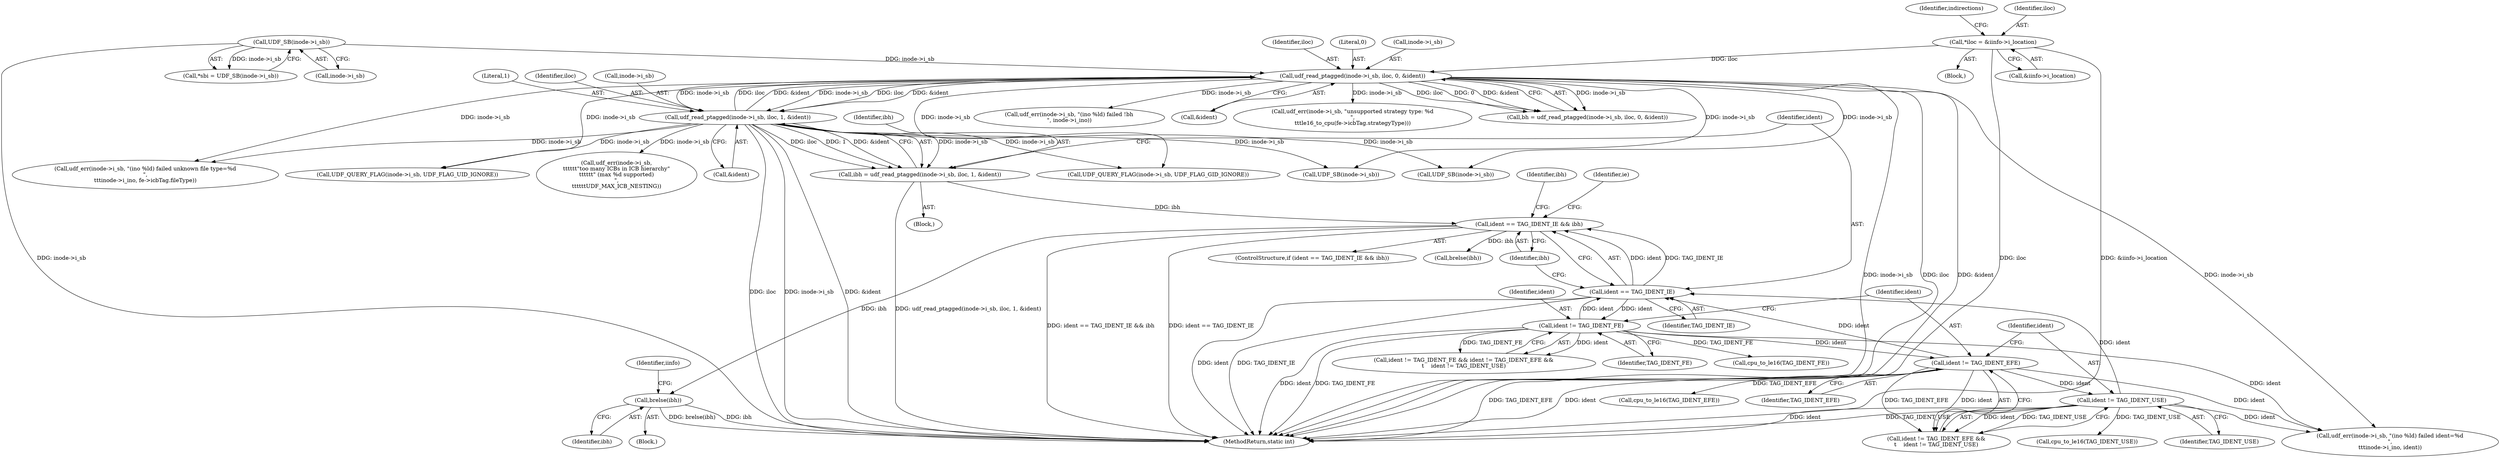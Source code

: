 digraph "0_linux_23b133bdc452aa441fcb9b82cbf6dd05cfd342d0@pointer" {
"1000297" [label="(Call,brelse(ibh))"];
"1000267" [label="(Call,ident == TAG_IDENT_IE && ibh)"];
"1000268" [label="(Call,ident == TAG_IDENT_IE)"];
"1000217" [label="(Call,ident != TAG_IDENT_USE)"];
"1000214" [label="(Call,ident != TAG_IDENT_EFE)"];
"1000210" [label="(Call,ident != TAG_IDENT_FE)"];
"1000256" [label="(Call,ibh = udf_read_ptagged(inode->i_sb, iloc, 1, &ident))"];
"1000258" [label="(Call,udf_read_ptagged(inode->i_sb, iloc, 1, &ident))"];
"1000185" [label="(Call,udf_read_ptagged(inode->i_sb, iloc, 0, &ident))"];
"1000127" [label="(Call,UDF_SB(inode->i_sb))"];
"1000132" [label="(Call,*iloc = &iinfo->i_location)"];
"1000197" [label="(Call,udf_err(inode->i_sb, \"(ino %ld) failed !bh\n\", inode->i_ino))"];
"1000325" [label="(Identifier,ibh)"];
"1000128" [label="(Call,inode->i_sb)"];
"1000221" [label="(Call,udf_err(inode->i_sb, \"(ino %ld) failed ident=%d\n\",\n\t\t\tinode->i_ino, ident))"];
"1000258" [label="(Call,udf_read_ptagged(inode->i_sb, iloc, 1, &ident))"];
"1000267" [label="(Call,ident == TAG_IDENT_IE && ibh)"];
"1000314" [label="(Call,udf_err(inode->i_sb,\n\t\t\t\t\t\t\"too many ICBs in ICB hierarchy\"\n\t\t\t\t\t\t\" (max %d supported)\n\",\n\t\t\t\t\t\tUDF_MAX_ICB_NESTING))"];
"1001170" [label="(Call,udf_err(inode->i_sb, \"(ino %ld) failed unknown file type=%d\n\",\n\t\t\tinode->i_ino, fe->icbTag.fileType))"];
"1000257" [label="(Identifier,ibh)"];
"1000191" [label="(Call,&ident)"];
"1000186" [label="(Call,inode->i_sb)"];
"1000297" [label="(Call,brelse(ibh))"];
"1000256" [label="(Call,ibh = udf_read_ptagged(inode->i_sb, iloc, 1, &ident))"];
"1000270" [label="(Identifier,TAG_IDENT_IE)"];
"1000212" [label="(Identifier,TAG_IDENT_FE)"];
"1000215" [label="(Identifier,ident)"];
"1000111" [label="(Block,)"];
"1000213" [label="(Call,ident != TAG_IDENT_EFE &&\n\t    ident != TAG_IDENT_USE)"];
"1000141" [label="(Identifier,indirections)"];
"1000210" [label="(Call,ident != TAG_IDENT_FE)"];
"1000466" [label="(Call,cpu_to_le16(TAG_IDENT_FE))"];
"1000189" [label="(Identifier,iloc)"];
"1000190" [label="(Literal,0)"];
"1000219" [label="(Identifier,TAG_IDENT_USE)"];
"1000418" [label="(Call,cpu_to_le16(TAG_IDENT_EFE))"];
"1000337" [label="(Call,udf_err(inode->i_sb, \"unsupported strategy type: %d\n\",\n\t\t\tle16_to_cpu(fe->icbTag.strategyType)))"];
"1000271" [label="(Identifier,ibh)"];
"1000214" [label="(Call,ident != TAG_IDENT_EFE)"];
"1001231" [label="(MethodReturn,static int)"];
"1000216" [label="(Identifier,TAG_IDENT_EFE)"];
"1000298" [label="(Identifier,ibh)"];
"1000591" [label="(Call,UDF_QUERY_FLAG(inode->i_sb, UDF_FLAG_UID_IGNORE))"];
"1000264" [label="(Call,&ident)"];
"1000211" [label="(Identifier,ident)"];
"1000183" [label="(Call,bh = udf_read_ptagged(inode->i_sb, iloc, 0, &ident))"];
"1000217" [label="(Call,ident != TAG_IDENT_USE)"];
"1000133" [label="(Identifier,iloc)"];
"1000266" [label="(ControlStructure,if (ident == TAG_IDENT_IE && ibh))"];
"1000125" [label="(Call,*sbi = UDF_SB(inode->i_sb))"];
"1000127" [label="(Call,UDF_SB(inode->i_sb))"];
"1000514" [label="(Call,cpu_to_le16(TAG_IDENT_USE))"];
"1000269" [label="(Identifier,ident)"];
"1000268" [label="(Call,ident == TAG_IDENT_IE)"];
"1000263" [label="(Literal,1)"];
"1000625" [label="(Call,UDF_QUERY_FLAG(inode->i_sb, UDF_FLAG_GID_IGNORE))"];
"1000134" [label="(Call,&iinfo->i_location)"];
"1000132" [label="(Call,*iloc = &iinfo->i_location)"];
"1000276" [label="(Identifier,ie)"];
"1000218" [label="(Identifier,ident)"];
"1000209" [label="(Call,ident != TAG_IDENT_FE && ident != TAG_IDENT_EFE &&\n\t    ident != TAG_IDENT_USE)"];
"1000640" [label="(Call,UDF_SB(inode->i_sb))"];
"1000259" [label="(Call,inode->i_sb)"];
"1000606" [label="(Call,UDF_SB(inode->i_sb))"];
"1000185" [label="(Call,udf_read_ptagged(inode->i_sb, iloc, 0, &ident))"];
"1000262" [label="(Identifier,iloc)"];
"1000302" [label="(Identifier,iinfo)"];
"1000324" [label="(Call,brelse(ibh))"];
"1000296" [label="(Block,)"];
"1000254" [label="(Block,)"];
"1000297" -> "1000296"  [label="AST: "];
"1000297" -> "1000298"  [label="CFG: "];
"1000298" -> "1000297"  [label="AST: "];
"1000302" -> "1000297"  [label="CFG: "];
"1000297" -> "1001231"  [label="DDG: ibh"];
"1000297" -> "1001231"  [label="DDG: brelse(ibh)"];
"1000267" -> "1000297"  [label="DDG: ibh"];
"1000267" -> "1000266"  [label="AST: "];
"1000267" -> "1000268"  [label="CFG: "];
"1000267" -> "1000271"  [label="CFG: "];
"1000268" -> "1000267"  [label="AST: "];
"1000271" -> "1000267"  [label="AST: "];
"1000276" -> "1000267"  [label="CFG: "];
"1000325" -> "1000267"  [label="CFG: "];
"1000267" -> "1001231"  [label="DDG: ident == TAG_IDENT_IE"];
"1000267" -> "1001231"  [label="DDG: ident == TAG_IDENT_IE && ibh"];
"1000268" -> "1000267"  [label="DDG: ident"];
"1000268" -> "1000267"  [label="DDG: TAG_IDENT_IE"];
"1000256" -> "1000267"  [label="DDG: ibh"];
"1000267" -> "1000324"  [label="DDG: ibh"];
"1000268" -> "1000270"  [label="CFG: "];
"1000269" -> "1000268"  [label="AST: "];
"1000270" -> "1000268"  [label="AST: "];
"1000271" -> "1000268"  [label="CFG: "];
"1000268" -> "1001231"  [label="DDG: ident"];
"1000268" -> "1001231"  [label="DDG: TAG_IDENT_IE"];
"1000268" -> "1000210"  [label="DDG: ident"];
"1000217" -> "1000268"  [label="DDG: ident"];
"1000210" -> "1000268"  [label="DDG: ident"];
"1000214" -> "1000268"  [label="DDG: ident"];
"1000217" -> "1000213"  [label="AST: "];
"1000217" -> "1000219"  [label="CFG: "];
"1000218" -> "1000217"  [label="AST: "];
"1000219" -> "1000217"  [label="AST: "];
"1000213" -> "1000217"  [label="CFG: "];
"1000217" -> "1001231"  [label="DDG: TAG_IDENT_USE"];
"1000217" -> "1001231"  [label="DDG: ident"];
"1000217" -> "1000213"  [label="DDG: ident"];
"1000217" -> "1000213"  [label="DDG: TAG_IDENT_USE"];
"1000214" -> "1000217"  [label="DDG: ident"];
"1000217" -> "1000221"  [label="DDG: ident"];
"1000217" -> "1000514"  [label="DDG: TAG_IDENT_USE"];
"1000214" -> "1000213"  [label="AST: "];
"1000214" -> "1000216"  [label="CFG: "];
"1000215" -> "1000214"  [label="AST: "];
"1000216" -> "1000214"  [label="AST: "];
"1000218" -> "1000214"  [label="CFG: "];
"1000213" -> "1000214"  [label="CFG: "];
"1000214" -> "1001231"  [label="DDG: TAG_IDENT_EFE"];
"1000214" -> "1001231"  [label="DDG: ident"];
"1000214" -> "1000213"  [label="DDG: ident"];
"1000214" -> "1000213"  [label="DDG: TAG_IDENT_EFE"];
"1000210" -> "1000214"  [label="DDG: ident"];
"1000214" -> "1000221"  [label="DDG: ident"];
"1000214" -> "1000418"  [label="DDG: TAG_IDENT_EFE"];
"1000210" -> "1000209"  [label="AST: "];
"1000210" -> "1000212"  [label="CFG: "];
"1000211" -> "1000210"  [label="AST: "];
"1000212" -> "1000210"  [label="AST: "];
"1000215" -> "1000210"  [label="CFG: "];
"1000209" -> "1000210"  [label="CFG: "];
"1000210" -> "1001231"  [label="DDG: TAG_IDENT_FE"];
"1000210" -> "1001231"  [label="DDG: ident"];
"1000210" -> "1000209"  [label="DDG: ident"];
"1000210" -> "1000209"  [label="DDG: TAG_IDENT_FE"];
"1000210" -> "1000221"  [label="DDG: ident"];
"1000210" -> "1000466"  [label="DDG: TAG_IDENT_FE"];
"1000256" -> "1000254"  [label="AST: "];
"1000256" -> "1000258"  [label="CFG: "];
"1000257" -> "1000256"  [label="AST: "];
"1000258" -> "1000256"  [label="AST: "];
"1000269" -> "1000256"  [label="CFG: "];
"1000256" -> "1001231"  [label="DDG: udf_read_ptagged(inode->i_sb, iloc, 1, &ident)"];
"1000258" -> "1000256"  [label="DDG: inode->i_sb"];
"1000258" -> "1000256"  [label="DDG: iloc"];
"1000258" -> "1000256"  [label="DDG: 1"];
"1000258" -> "1000256"  [label="DDG: &ident"];
"1000258" -> "1000264"  [label="CFG: "];
"1000259" -> "1000258"  [label="AST: "];
"1000262" -> "1000258"  [label="AST: "];
"1000263" -> "1000258"  [label="AST: "];
"1000264" -> "1000258"  [label="AST: "];
"1000258" -> "1001231"  [label="DDG: inode->i_sb"];
"1000258" -> "1001231"  [label="DDG: &ident"];
"1000258" -> "1001231"  [label="DDG: iloc"];
"1000258" -> "1000185"  [label="DDG: inode->i_sb"];
"1000258" -> "1000185"  [label="DDG: iloc"];
"1000258" -> "1000185"  [label="DDG: &ident"];
"1000185" -> "1000258"  [label="DDG: inode->i_sb"];
"1000185" -> "1000258"  [label="DDG: iloc"];
"1000185" -> "1000258"  [label="DDG: &ident"];
"1000258" -> "1000314"  [label="DDG: inode->i_sb"];
"1000258" -> "1000591"  [label="DDG: inode->i_sb"];
"1000258" -> "1000606"  [label="DDG: inode->i_sb"];
"1000258" -> "1000625"  [label="DDG: inode->i_sb"];
"1000258" -> "1000640"  [label="DDG: inode->i_sb"];
"1000258" -> "1001170"  [label="DDG: inode->i_sb"];
"1000185" -> "1000183"  [label="AST: "];
"1000185" -> "1000191"  [label="CFG: "];
"1000186" -> "1000185"  [label="AST: "];
"1000189" -> "1000185"  [label="AST: "];
"1000190" -> "1000185"  [label="AST: "];
"1000191" -> "1000185"  [label="AST: "];
"1000183" -> "1000185"  [label="CFG: "];
"1000185" -> "1001231"  [label="DDG: inode->i_sb"];
"1000185" -> "1001231"  [label="DDG: iloc"];
"1000185" -> "1001231"  [label="DDG: &ident"];
"1000185" -> "1000183"  [label="DDG: inode->i_sb"];
"1000185" -> "1000183"  [label="DDG: iloc"];
"1000185" -> "1000183"  [label="DDG: 0"];
"1000185" -> "1000183"  [label="DDG: &ident"];
"1000127" -> "1000185"  [label="DDG: inode->i_sb"];
"1000132" -> "1000185"  [label="DDG: iloc"];
"1000185" -> "1000197"  [label="DDG: inode->i_sb"];
"1000185" -> "1000221"  [label="DDG: inode->i_sb"];
"1000185" -> "1000337"  [label="DDG: inode->i_sb"];
"1000185" -> "1000591"  [label="DDG: inode->i_sb"];
"1000185" -> "1000606"  [label="DDG: inode->i_sb"];
"1000185" -> "1000625"  [label="DDG: inode->i_sb"];
"1000185" -> "1000640"  [label="DDG: inode->i_sb"];
"1000185" -> "1001170"  [label="DDG: inode->i_sb"];
"1000127" -> "1000125"  [label="AST: "];
"1000127" -> "1000128"  [label="CFG: "];
"1000128" -> "1000127"  [label="AST: "];
"1000125" -> "1000127"  [label="CFG: "];
"1000127" -> "1001231"  [label="DDG: inode->i_sb"];
"1000127" -> "1000125"  [label="DDG: inode->i_sb"];
"1000132" -> "1000111"  [label="AST: "];
"1000132" -> "1000134"  [label="CFG: "];
"1000133" -> "1000132"  [label="AST: "];
"1000134" -> "1000132"  [label="AST: "];
"1000141" -> "1000132"  [label="CFG: "];
"1000132" -> "1001231"  [label="DDG: &iinfo->i_location"];
"1000132" -> "1001231"  [label="DDG: iloc"];
}
